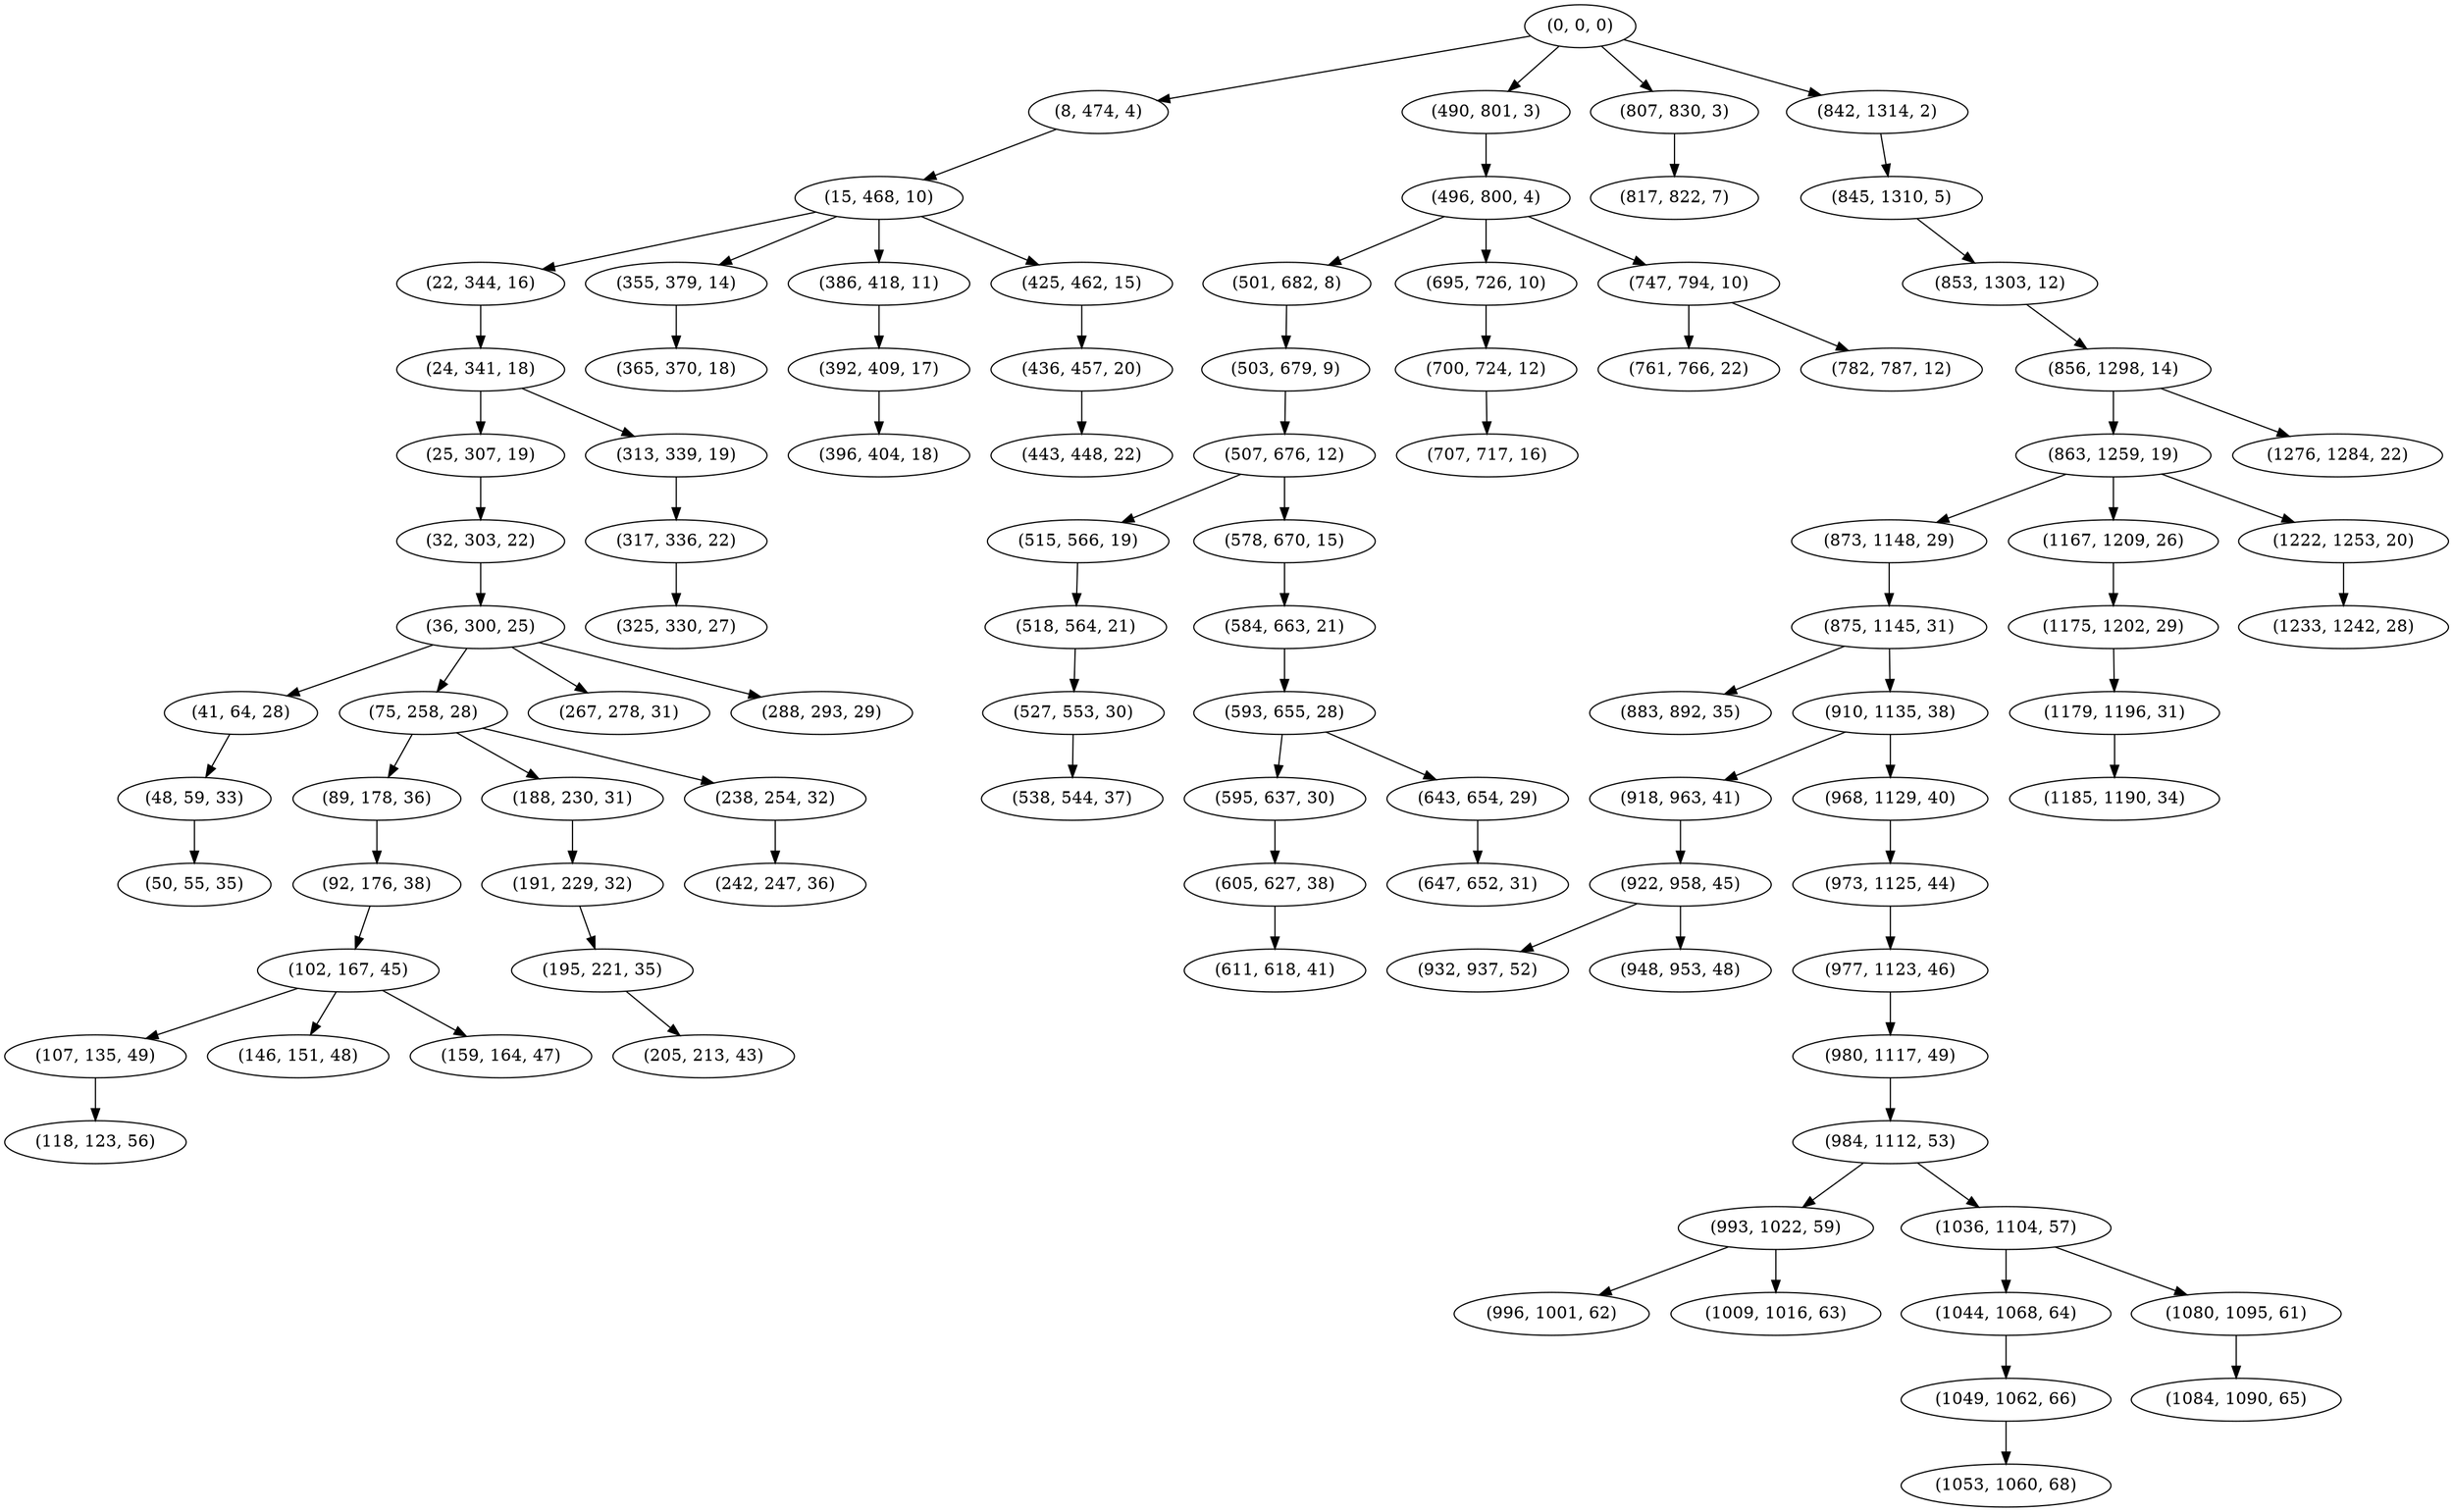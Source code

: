 digraph tree {
    "(0, 0, 0)";
    "(8, 474, 4)";
    "(15, 468, 10)";
    "(22, 344, 16)";
    "(24, 341, 18)";
    "(25, 307, 19)";
    "(32, 303, 22)";
    "(36, 300, 25)";
    "(41, 64, 28)";
    "(48, 59, 33)";
    "(50, 55, 35)";
    "(75, 258, 28)";
    "(89, 178, 36)";
    "(92, 176, 38)";
    "(102, 167, 45)";
    "(107, 135, 49)";
    "(118, 123, 56)";
    "(146, 151, 48)";
    "(159, 164, 47)";
    "(188, 230, 31)";
    "(191, 229, 32)";
    "(195, 221, 35)";
    "(205, 213, 43)";
    "(238, 254, 32)";
    "(242, 247, 36)";
    "(267, 278, 31)";
    "(288, 293, 29)";
    "(313, 339, 19)";
    "(317, 336, 22)";
    "(325, 330, 27)";
    "(355, 379, 14)";
    "(365, 370, 18)";
    "(386, 418, 11)";
    "(392, 409, 17)";
    "(396, 404, 18)";
    "(425, 462, 15)";
    "(436, 457, 20)";
    "(443, 448, 22)";
    "(490, 801, 3)";
    "(496, 800, 4)";
    "(501, 682, 8)";
    "(503, 679, 9)";
    "(507, 676, 12)";
    "(515, 566, 19)";
    "(518, 564, 21)";
    "(527, 553, 30)";
    "(538, 544, 37)";
    "(578, 670, 15)";
    "(584, 663, 21)";
    "(593, 655, 28)";
    "(595, 637, 30)";
    "(605, 627, 38)";
    "(611, 618, 41)";
    "(643, 654, 29)";
    "(647, 652, 31)";
    "(695, 726, 10)";
    "(700, 724, 12)";
    "(707, 717, 16)";
    "(747, 794, 10)";
    "(761, 766, 22)";
    "(782, 787, 12)";
    "(807, 830, 3)";
    "(817, 822, 7)";
    "(842, 1314, 2)";
    "(845, 1310, 5)";
    "(853, 1303, 12)";
    "(856, 1298, 14)";
    "(863, 1259, 19)";
    "(873, 1148, 29)";
    "(875, 1145, 31)";
    "(883, 892, 35)";
    "(910, 1135, 38)";
    "(918, 963, 41)";
    "(922, 958, 45)";
    "(932, 937, 52)";
    "(948, 953, 48)";
    "(968, 1129, 40)";
    "(973, 1125, 44)";
    "(977, 1123, 46)";
    "(980, 1117, 49)";
    "(984, 1112, 53)";
    "(993, 1022, 59)";
    "(996, 1001, 62)";
    "(1009, 1016, 63)";
    "(1036, 1104, 57)";
    "(1044, 1068, 64)";
    "(1049, 1062, 66)";
    "(1053, 1060, 68)";
    "(1080, 1095, 61)";
    "(1084, 1090, 65)";
    "(1167, 1209, 26)";
    "(1175, 1202, 29)";
    "(1179, 1196, 31)";
    "(1185, 1190, 34)";
    "(1222, 1253, 20)";
    "(1233, 1242, 28)";
    "(1276, 1284, 22)";
    "(0, 0, 0)" -> "(8, 474, 4)";
    "(0, 0, 0)" -> "(490, 801, 3)";
    "(0, 0, 0)" -> "(807, 830, 3)";
    "(0, 0, 0)" -> "(842, 1314, 2)";
    "(8, 474, 4)" -> "(15, 468, 10)";
    "(15, 468, 10)" -> "(22, 344, 16)";
    "(15, 468, 10)" -> "(355, 379, 14)";
    "(15, 468, 10)" -> "(386, 418, 11)";
    "(15, 468, 10)" -> "(425, 462, 15)";
    "(22, 344, 16)" -> "(24, 341, 18)";
    "(24, 341, 18)" -> "(25, 307, 19)";
    "(24, 341, 18)" -> "(313, 339, 19)";
    "(25, 307, 19)" -> "(32, 303, 22)";
    "(32, 303, 22)" -> "(36, 300, 25)";
    "(36, 300, 25)" -> "(41, 64, 28)";
    "(36, 300, 25)" -> "(75, 258, 28)";
    "(36, 300, 25)" -> "(267, 278, 31)";
    "(36, 300, 25)" -> "(288, 293, 29)";
    "(41, 64, 28)" -> "(48, 59, 33)";
    "(48, 59, 33)" -> "(50, 55, 35)";
    "(75, 258, 28)" -> "(89, 178, 36)";
    "(75, 258, 28)" -> "(188, 230, 31)";
    "(75, 258, 28)" -> "(238, 254, 32)";
    "(89, 178, 36)" -> "(92, 176, 38)";
    "(92, 176, 38)" -> "(102, 167, 45)";
    "(102, 167, 45)" -> "(107, 135, 49)";
    "(102, 167, 45)" -> "(146, 151, 48)";
    "(102, 167, 45)" -> "(159, 164, 47)";
    "(107, 135, 49)" -> "(118, 123, 56)";
    "(188, 230, 31)" -> "(191, 229, 32)";
    "(191, 229, 32)" -> "(195, 221, 35)";
    "(195, 221, 35)" -> "(205, 213, 43)";
    "(238, 254, 32)" -> "(242, 247, 36)";
    "(313, 339, 19)" -> "(317, 336, 22)";
    "(317, 336, 22)" -> "(325, 330, 27)";
    "(355, 379, 14)" -> "(365, 370, 18)";
    "(386, 418, 11)" -> "(392, 409, 17)";
    "(392, 409, 17)" -> "(396, 404, 18)";
    "(425, 462, 15)" -> "(436, 457, 20)";
    "(436, 457, 20)" -> "(443, 448, 22)";
    "(490, 801, 3)" -> "(496, 800, 4)";
    "(496, 800, 4)" -> "(501, 682, 8)";
    "(496, 800, 4)" -> "(695, 726, 10)";
    "(496, 800, 4)" -> "(747, 794, 10)";
    "(501, 682, 8)" -> "(503, 679, 9)";
    "(503, 679, 9)" -> "(507, 676, 12)";
    "(507, 676, 12)" -> "(515, 566, 19)";
    "(507, 676, 12)" -> "(578, 670, 15)";
    "(515, 566, 19)" -> "(518, 564, 21)";
    "(518, 564, 21)" -> "(527, 553, 30)";
    "(527, 553, 30)" -> "(538, 544, 37)";
    "(578, 670, 15)" -> "(584, 663, 21)";
    "(584, 663, 21)" -> "(593, 655, 28)";
    "(593, 655, 28)" -> "(595, 637, 30)";
    "(593, 655, 28)" -> "(643, 654, 29)";
    "(595, 637, 30)" -> "(605, 627, 38)";
    "(605, 627, 38)" -> "(611, 618, 41)";
    "(643, 654, 29)" -> "(647, 652, 31)";
    "(695, 726, 10)" -> "(700, 724, 12)";
    "(700, 724, 12)" -> "(707, 717, 16)";
    "(747, 794, 10)" -> "(761, 766, 22)";
    "(747, 794, 10)" -> "(782, 787, 12)";
    "(807, 830, 3)" -> "(817, 822, 7)";
    "(842, 1314, 2)" -> "(845, 1310, 5)";
    "(845, 1310, 5)" -> "(853, 1303, 12)";
    "(853, 1303, 12)" -> "(856, 1298, 14)";
    "(856, 1298, 14)" -> "(863, 1259, 19)";
    "(856, 1298, 14)" -> "(1276, 1284, 22)";
    "(863, 1259, 19)" -> "(873, 1148, 29)";
    "(863, 1259, 19)" -> "(1167, 1209, 26)";
    "(863, 1259, 19)" -> "(1222, 1253, 20)";
    "(873, 1148, 29)" -> "(875, 1145, 31)";
    "(875, 1145, 31)" -> "(883, 892, 35)";
    "(875, 1145, 31)" -> "(910, 1135, 38)";
    "(910, 1135, 38)" -> "(918, 963, 41)";
    "(910, 1135, 38)" -> "(968, 1129, 40)";
    "(918, 963, 41)" -> "(922, 958, 45)";
    "(922, 958, 45)" -> "(932, 937, 52)";
    "(922, 958, 45)" -> "(948, 953, 48)";
    "(968, 1129, 40)" -> "(973, 1125, 44)";
    "(973, 1125, 44)" -> "(977, 1123, 46)";
    "(977, 1123, 46)" -> "(980, 1117, 49)";
    "(980, 1117, 49)" -> "(984, 1112, 53)";
    "(984, 1112, 53)" -> "(993, 1022, 59)";
    "(984, 1112, 53)" -> "(1036, 1104, 57)";
    "(993, 1022, 59)" -> "(996, 1001, 62)";
    "(993, 1022, 59)" -> "(1009, 1016, 63)";
    "(1036, 1104, 57)" -> "(1044, 1068, 64)";
    "(1036, 1104, 57)" -> "(1080, 1095, 61)";
    "(1044, 1068, 64)" -> "(1049, 1062, 66)";
    "(1049, 1062, 66)" -> "(1053, 1060, 68)";
    "(1080, 1095, 61)" -> "(1084, 1090, 65)";
    "(1167, 1209, 26)" -> "(1175, 1202, 29)";
    "(1175, 1202, 29)" -> "(1179, 1196, 31)";
    "(1179, 1196, 31)" -> "(1185, 1190, 34)";
    "(1222, 1253, 20)" -> "(1233, 1242, 28)";
}
